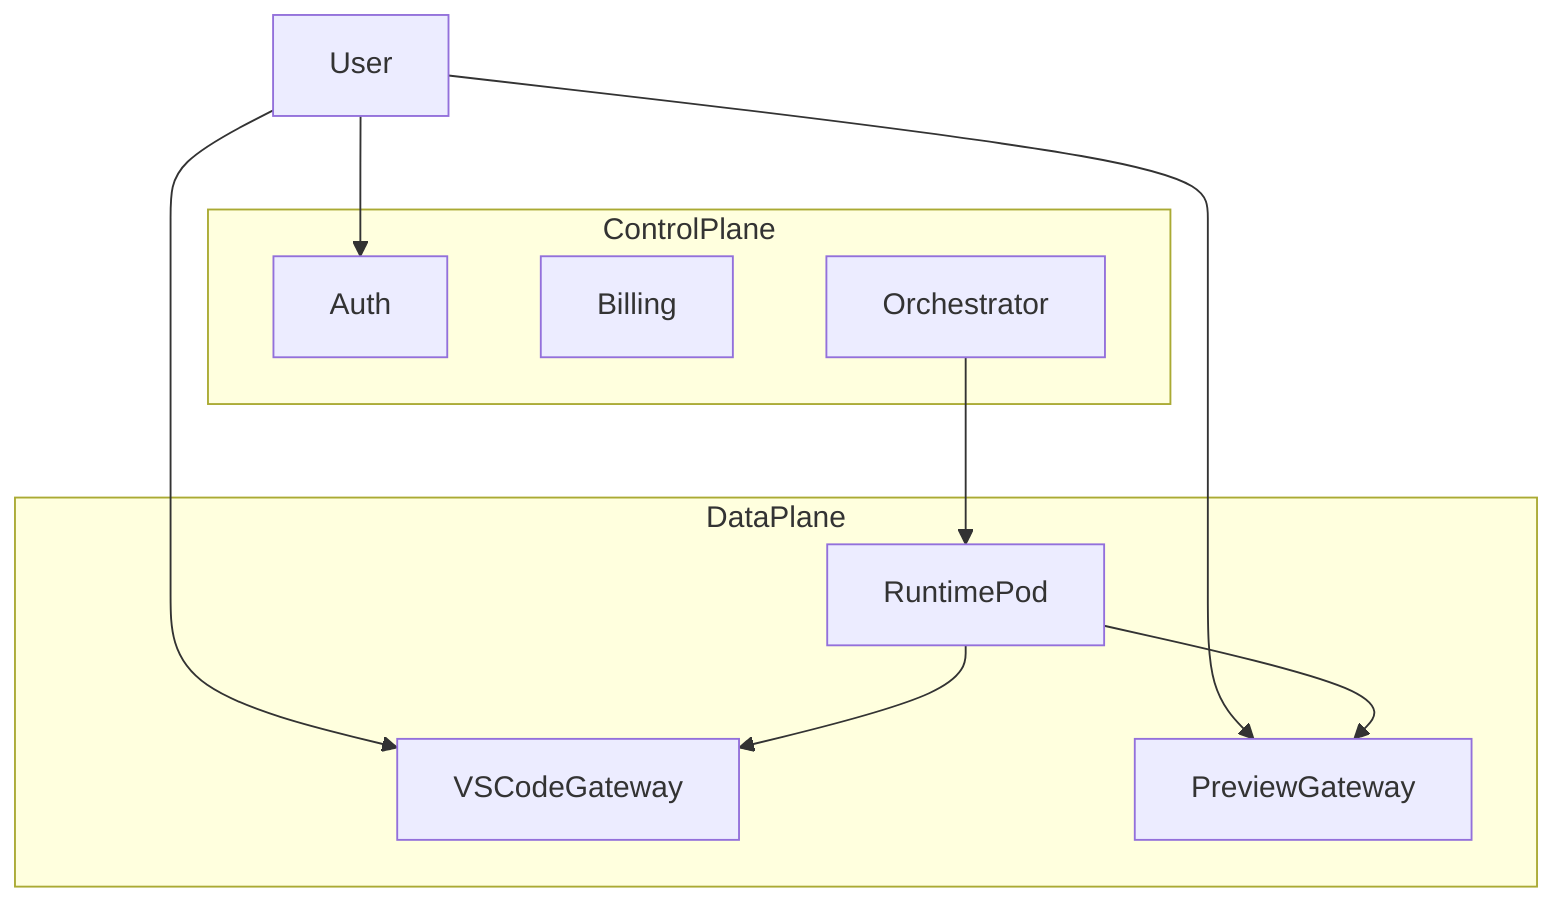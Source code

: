flowchart TD
  subgraph ControlPlane
    Auth
    Billing
    Orchestrator
  end
  subgraph DataPlane
    RuntimePod
    VSCodeGateway
    PreviewGateway
  end
  User --> Auth
  User --> PreviewGateway
  User --> VSCodeGateway
  Orchestrator --> RuntimePod
  RuntimePod --> VSCodeGateway
  RuntimePod --> PreviewGateway